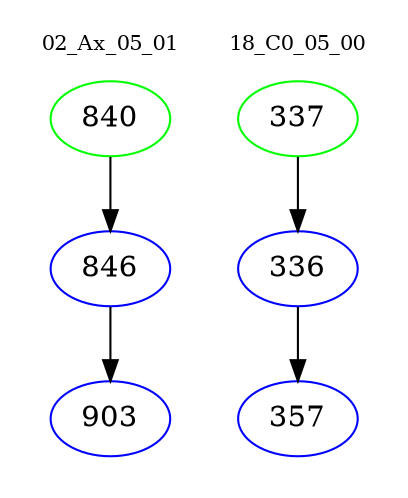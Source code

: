 digraph{
subgraph cluster_0 {
color = white
label = "02_Ax_05_01";
fontsize=10;
T0_840 [label="840", color="green"]
T0_840 -> T0_846 [color="black"]
T0_846 [label="846", color="blue"]
T0_846 -> T0_903 [color="black"]
T0_903 [label="903", color="blue"]
}
subgraph cluster_1 {
color = white
label = "18_C0_05_00";
fontsize=10;
T1_337 [label="337", color="green"]
T1_337 -> T1_336 [color="black"]
T1_336 [label="336", color="blue"]
T1_336 -> T1_357 [color="black"]
T1_357 [label="357", color="blue"]
}
}
